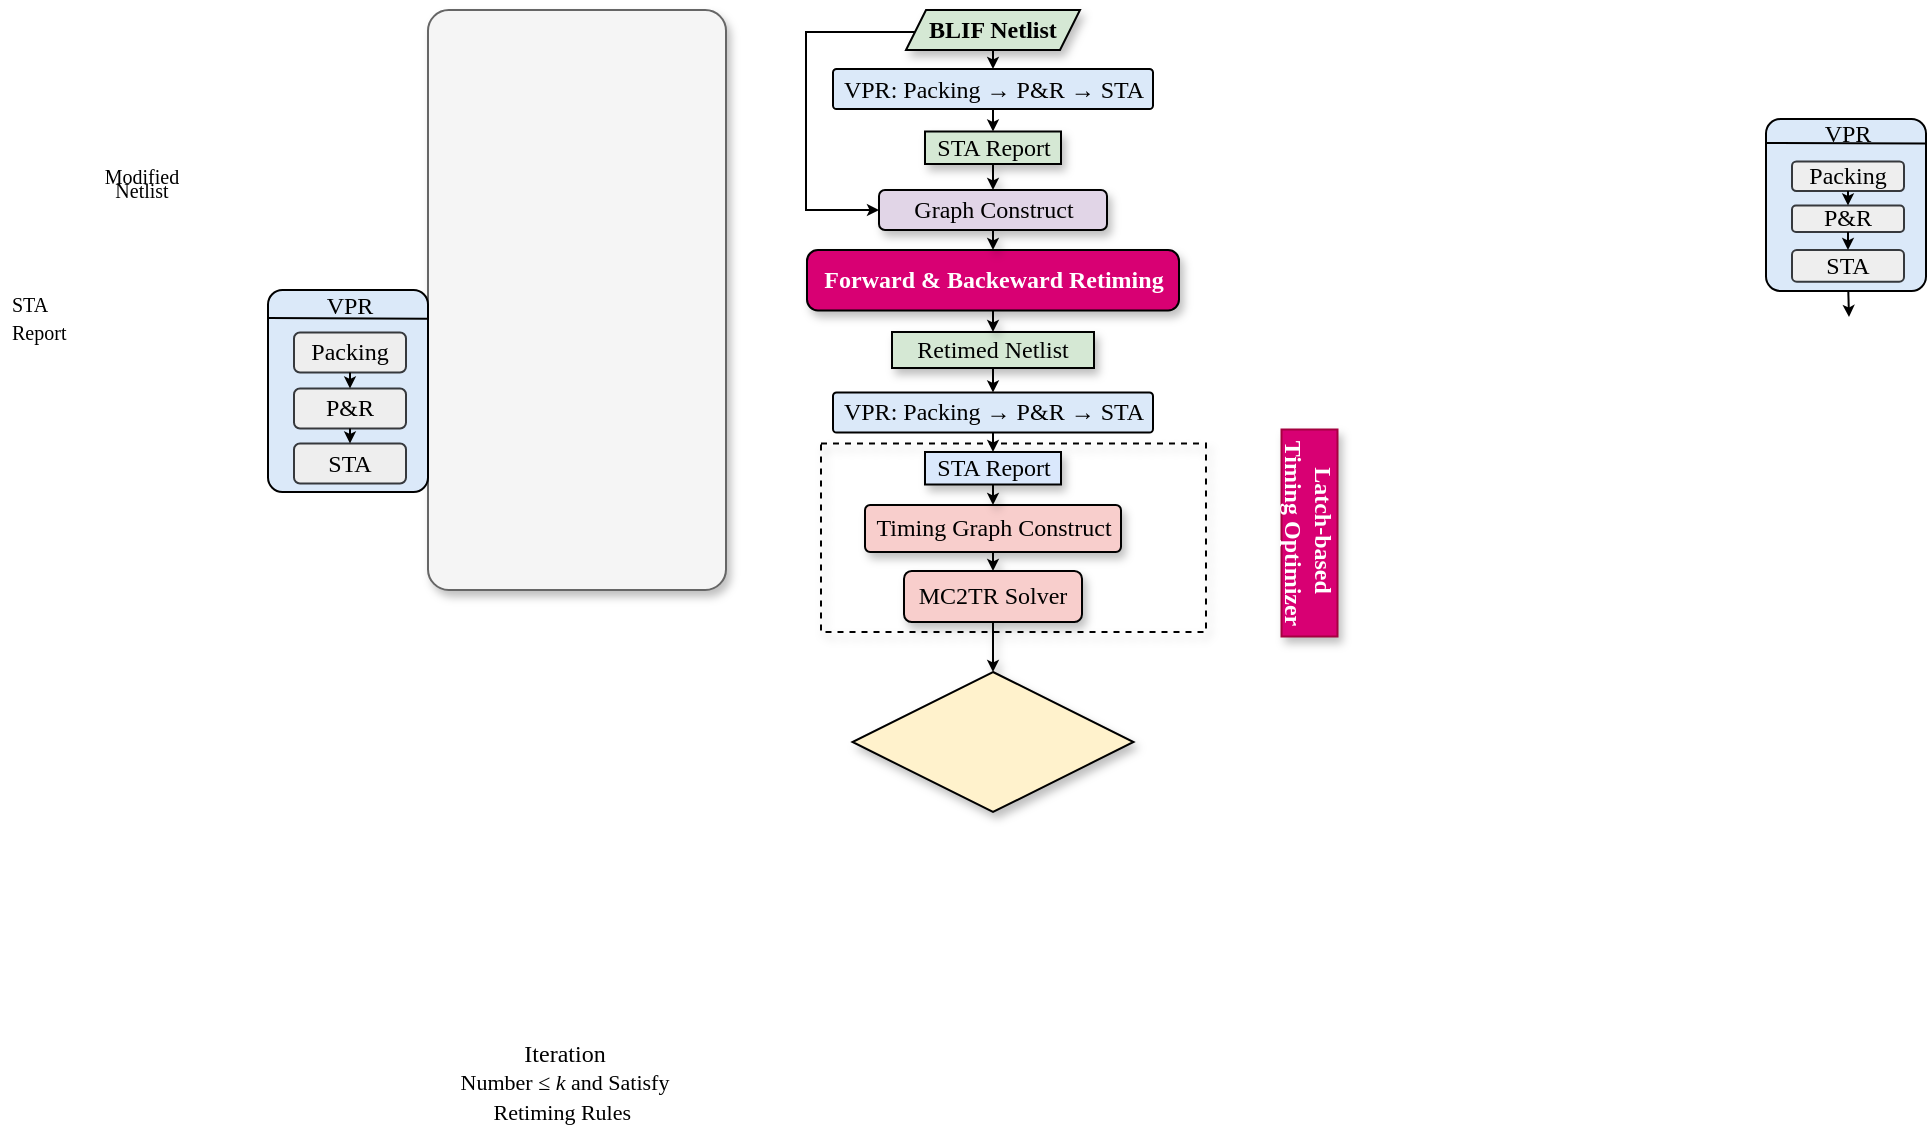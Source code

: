 <mxfile version="26.2.8">
  <diagram name="第 1 页" id="Y7R-OeQm8WGYuU0R5tl8">
    <mxGraphModel dx="1379" dy="1827" grid="1" gridSize="10" guides="1" tooltips="1" connect="1" arrows="1" fold="1" page="1" pageScale="1" pageWidth="1500" pageHeight="1000" math="0" shadow="0">
      <root>
        <mxCell id="0" />
        <mxCell id="1" parent="0" />
        <mxCell id="AegOCRpF5knvJNBnyZgM-1" value="" style="rounded=0;whiteSpace=wrap;html=1;fillColor=none;strokeWidth=1;fontFamily=Times New Roman;shadow=1;dashed=1;" vertex="1" parent="1">
          <mxGeometry x="517.5" y="205.75" width="192.5" height="94.25" as="geometry" />
        </mxCell>
        <mxCell id="AegOCRpF5knvJNBnyZgM-2" value="" style="rounded=0;orthogonalLoop=1;jettySize=auto;html=1;strokeWidth=1;fontFamily=Times New Roman;endSize=3;shadow=1;exitX=0.5;exitY=1;exitDx=0;exitDy=0;entryX=0.5;entryY=0;entryDx=0;entryDy=0;" edge="1" parent="1" target="AegOCRpF5knvJNBnyZgM-46" source="AegOCRpF5knvJNBnyZgM-7">
          <mxGeometry relative="1" as="geometry">
            <mxPoint x="612.5" y="446" as="sourcePoint" />
            <mxPoint x="602.711" y="319.24" as="targetPoint" />
          </mxGeometry>
        </mxCell>
        <mxCell id="AegOCRpF5knvJNBnyZgM-81" style="rounded=0;orthogonalLoop=1;jettySize=auto;html=1;entryX=0.5;entryY=0;entryDx=0;entryDy=0;endSize=3;" edge="1" parent="1" source="AegOCRpF5knvJNBnyZgM-3" target="AegOCRpF5knvJNBnyZgM-80">
          <mxGeometry relative="1" as="geometry" />
        </mxCell>
        <mxCell id="AegOCRpF5knvJNBnyZgM-83" style="edgeStyle=orthogonalEdgeStyle;rounded=0;orthogonalLoop=1;jettySize=auto;html=1;entryX=0;entryY=0.5;entryDx=0;entryDy=0;endSize=3;" edge="1" parent="1" source="AegOCRpF5knvJNBnyZgM-3" target="AegOCRpF5knvJNBnyZgM-22">
          <mxGeometry relative="1" as="geometry">
            <Array as="points">
              <mxPoint x="510" />
              <mxPoint x="510" y="89" />
            </Array>
          </mxGeometry>
        </mxCell>
        <mxCell id="AegOCRpF5knvJNBnyZgM-3" value="&lt;font&gt;&lt;b&gt;BLIF Netlist&lt;/b&gt;&lt;/font&gt;" style="shape=parallelogram;perimeter=parallelogramPerimeter;whiteSpace=wrap;html=1;fixedSize=1;fillColor=#d5e8d4;strokeColor=light-dark(#000000, #446e2c);strokeWidth=1;movable=1;resizable=1;rotatable=1;deletable=1;editable=1;locked=0;connectable=1;fontFamily=Times New Roman;shadow=1;size=10;" vertex="1" parent="1">
          <mxGeometry x="560" y="-11" width="87" height="20" as="geometry" />
        </mxCell>
        <mxCell id="AegOCRpF5knvJNBnyZgM-5" style="rounded=0;orthogonalLoop=1;jettySize=auto;html=1;entryX=0.5;entryY=0;entryDx=0;entryDy=0;strokeWidth=1;fontFamily=Times New Roman;endSize=3;shadow=1;exitX=0.5;exitY=1;exitDx=0;exitDy=0;" edge="1" parent="1" source="AegOCRpF5knvJNBnyZgM-6" target="AegOCRpF5knvJNBnyZgM-7">
          <mxGeometry relative="1" as="geometry" />
        </mxCell>
        <mxCell id="AegOCRpF5knvJNBnyZgM-6" value="&lt;span style=&quot;text-wrap-mode: nowrap;&quot;&gt;Timing Graph Construct&lt;/span&gt;" style="rounded=1;whiteSpace=wrap;html=1;fillColor=#f8cecc;strokeColor=#000000;strokeWidth=1;fontFamily=Times New Roman;shadow=1;arcSize=11;" vertex="1" parent="1">
          <mxGeometry x="539.5" y="236.5" width="128" height="23.5" as="geometry" />
        </mxCell>
        <mxCell id="AegOCRpF5knvJNBnyZgM-7" value="MC2TR Solver" style="rounded=1;whiteSpace=wrap;html=1;fillColor=#f8cecc;strokeColor=#000000;strokeWidth=1;fontFamily=Times New Roman;shadow=1;" vertex="1" parent="1">
          <mxGeometry x="559" y="269.5" width="89" height="25.5" as="geometry" />
        </mxCell>
        <mxCell id="AegOCRpF5knvJNBnyZgM-10" value="" style="rounded=1;whiteSpace=wrap;html=1;fillColor=#f5f5f5;strokeColor=#666666;strokeWidth=1;fontFamily=Times New Roman;fontColor=#333333;shadow=1;arcSize=7;" vertex="1" parent="1">
          <mxGeometry x="321" y="-11" width="149" height="290" as="geometry" />
        </mxCell>
        <mxCell id="AegOCRpF5knvJNBnyZgM-11" value="&lt;hr&gt;" style="rounded=1;whiteSpace=wrap;html=1;strokeWidth=1;movable=1;resizable=1;rotatable=1;deletable=1;editable=1;locked=0;connectable=1;fontFamily=Times New Roman;shadow=0;fillColor=#DBE9F9;arcSize=9;" vertex="1" parent="1">
          <mxGeometry x="241" y="129" width="80" height="101" as="geometry" />
        </mxCell>
        <mxCell id="AegOCRpF5knvJNBnyZgM-12" value="&lt;font&gt;STA Report&lt;/font&gt;" style="rounded=0;whiteSpace=wrap;html=1;fillColor=light-dark(#d5e8d4, #1d293b);strokeColor=#000000;movable=1;resizable=1;rotatable=1;deletable=1;editable=1;locked=0;connectable=1;strokeWidth=1;fontFamily=Times New Roman;shadow=1;" vertex="1" parent="1">
          <mxGeometry x="569.5" y="49.75" width="68" height="16.25" as="geometry" />
        </mxCell>
        <mxCell id="AegOCRpF5knvJNBnyZgM-14" value="" style="endArrow=classic;html=1;rounded=0;exitX=0.5;exitY=1;exitDx=0;exitDy=0;movable=1;resizable=1;rotatable=1;deletable=1;editable=1;locked=0;connectable=1;strokeWidth=1;fontFamily=Times New Roman;endSize=3;shadow=1;entryX=0.5;entryY=0;entryDx=0;entryDy=0;" edge="1" parent="1" target="AegOCRpF5knvJNBnyZgM-22" source="AegOCRpF5knvJNBnyZgM-12">
          <mxGeometry width="50" height="50" relative="1" as="geometry">
            <mxPoint x="604" y="87.5" as="sourcePoint" />
            <mxPoint x="604" y="120" as="targetPoint" />
          </mxGeometry>
        </mxCell>
        <mxCell id="AegOCRpF5knvJNBnyZgM-15" value="&lt;font&gt;&lt;b&gt;Forward &amp;amp; Backeward Retiming&lt;/b&gt;&lt;/font&gt;" style="rounded=1;whiteSpace=wrap;html=1;fillColor=#d80073;strokeColor=#000000;arcSize=18;movable=1;resizable=1;rotatable=1;deletable=1;editable=1;locked=0;connectable=1;strokeWidth=1;fontFamily=Times New Roman;fontColor=#ffffff;shadow=1;" vertex="1" parent="1">
          <mxGeometry x="510.5" y="109" width="186" height="30.25" as="geometry" />
        </mxCell>
        <mxCell id="AegOCRpF5knvJNBnyZgM-79" style="rounded=0;orthogonalLoop=1;jettySize=auto;html=1;entryX=0.5;entryY=0;entryDx=0;entryDy=0;endSize=3;" edge="1" parent="1" source="AegOCRpF5knvJNBnyZgM-16" target="AegOCRpF5knvJNBnyZgM-78">
          <mxGeometry relative="1" as="geometry" />
        </mxCell>
        <mxCell id="AegOCRpF5knvJNBnyZgM-16" value="&lt;font&gt;Retimed Netlist&lt;/font&gt;" style="rounded=0;whiteSpace=wrap;html=1;fillColor=light-dark(#d5e8d4, #1d293b);strokeColor=light-dark(#000000,#5C79A3);movable=1;resizable=1;rotatable=1;deletable=1;editable=1;locked=0;connectable=1;strokeWidth=1;fontFamily=Times New Roman;shadow=1;" vertex="1" parent="1">
          <mxGeometry x="553" y="150" width="101" height="18" as="geometry" />
        </mxCell>
        <mxCell id="AegOCRpF5knvJNBnyZgM-22" value="Graph Construct" style="rounded=1;whiteSpace=wrap;html=1;fillColor=#e1d5e7;strokeColor=#000000;fillStyle=auto;strokeWidth=1;fontFamily=Times New Roman;shadow=1;" vertex="1" parent="1">
          <mxGeometry x="546.5" y="79" width="114" height="20" as="geometry" />
        </mxCell>
        <mxCell id="AegOCRpF5knvJNBnyZgM-24" value="" style="endArrow=classic;html=1;rounded=0;exitX=0.5;exitY=1;exitDx=0;exitDy=0;movable=1;resizable=1;rotatable=1;deletable=1;editable=1;locked=0;connectable=1;strokeWidth=1;fontFamily=Times New Roman;endSize=3;entryX=0.5;entryY=0;entryDx=0;entryDy=0;shadow=1;" edge="1" parent="1" source="AegOCRpF5knvJNBnyZgM-22" target="AegOCRpF5knvJNBnyZgM-15">
          <mxGeometry width="50" height="50" relative="1" as="geometry">
            <mxPoint x="603.9" y="99" as="sourcePoint" />
            <mxPoint x="603.9" y="117" as="targetPoint" />
          </mxGeometry>
        </mxCell>
        <mxCell id="AegOCRpF5knvJNBnyZgM-25" value="&lt;span style=&quot;font-family: &amp;quot;Times New Roman&amp;quot;;&quot;&gt;VPR&lt;/span&gt;" style="text;html=1;align=center;verticalAlign=middle;whiteSpace=wrap;rounded=0;shadow=0;strokeWidth=1;" vertex="1" parent="1">
          <mxGeometry x="260" y="122" width="44" height="30" as="geometry" />
        </mxCell>
        <mxCell id="AegOCRpF5knvJNBnyZgM-26" value="Packing" style="rounded=1;whiteSpace=wrap;html=1;fillColor=#eeeeee;strokeWidth=1;fontFamily=Times New Roman;shadow=0;strokeColor=#36393d;" vertex="1" parent="1">
          <mxGeometry x="254" y="150.25" width="56" height="20" as="geometry" />
        </mxCell>
        <mxCell id="AegOCRpF5knvJNBnyZgM-27" value="P&amp;amp;R" style="rounded=1;whiteSpace=wrap;html=1;fillColor=#eeeeee;strokeWidth=1;fontFamily=Times New Roman;shadow=0;strokeColor=#36393d;" vertex="1" parent="1">
          <mxGeometry x="254" y="178.25" width="56" height="20" as="geometry" />
        </mxCell>
        <mxCell id="AegOCRpF5knvJNBnyZgM-28" value="STA" style="rounded=1;whiteSpace=wrap;html=1;fillColor=#eeeeee;strokeWidth=1;fontFamily=Times New Roman;shadow=0;strokeColor=#36393d;" vertex="1" parent="1">
          <mxGeometry x="254" y="205.75" width="56" height="20" as="geometry" />
        </mxCell>
        <mxCell id="AegOCRpF5knvJNBnyZgM-29" value="" style="endArrow=classic;html=1;rounded=0;movable=1;resizable=1;rotatable=1;deletable=1;editable=1;locked=0;connectable=1;strokeWidth=1;fontFamily=Times New Roman;endSize=3;entryX=0.5;entryY=0;entryDx=0;entryDy=0;shadow=0;exitX=0.5;exitY=1;exitDx=0;exitDy=0;" edge="1" parent="1" source="AegOCRpF5knvJNBnyZgM-26" target="AegOCRpF5knvJNBnyZgM-27">
          <mxGeometry width="50" height="50" relative="1" as="geometry">
            <mxPoint x="302" y="158.75" as="sourcePoint" />
            <mxPoint x="302.26" y="178.25" as="targetPoint" />
          </mxGeometry>
        </mxCell>
        <mxCell id="AegOCRpF5knvJNBnyZgM-30" value="" style="endArrow=classic;html=1;rounded=0;exitX=0.5;exitY=1;exitDx=0;exitDy=0;movable=1;resizable=1;rotatable=1;deletable=1;editable=1;locked=0;connectable=1;strokeWidth=1;fontFamily=Times New Roman;endSize=3;entryX=0.5;entryY=0;entryDx=0;entryDy=0;shadow=0;" edge="1" parent="1" source="AegOCRpF5knvJNBnyZgM-27" target="AegOCRpF5knvJNBnyZgM-28">
          <mxGeometry width="50" height="50" relative="1" as="geometry">
            <mxPoint x="282.26" y="197.25" as="sourcePoint" />
            <mxPoint x="282.26" y="215.25" as="targetPoint" />
          </mxGeometry>
        </mxCell>
        <mxCell id="AegOCRpF5knvJNBnyZgM-32" value="&lt;span style=&quot;color: rgb(0, 0, 0); font-family: &amp;quot;Times New Roman&amp;quot;; font-style: normal; font-variant-ligatures: normal; font-variant-caps: normal; font-weight: 400; letter-spacing: normal; orphans: 2; text-align: center; text-indent: 0px; text-transform: none; widows: 2; word-spacing: 0px; -webkit-text-stroke-width: 0px; white-space: normal; text-decoration-thickness: initial; text-decoration-style: initial; text-decoration-color: initial; float: none; display: inline !important;&quot;&gt;&lt;font style=&quot;font-size: 10px;&quot;&gt;STA Report&lt;/font&gt;&lt;/span&gt;" style="text;whiteSpace=wrap;html=1;shadow=1;strokeWidth=1;" vertex="1" parent="1">
          <mxGeometry x="111" y="122" width="49" height="40" as="geometry" />
        </mxCell>
        <mxCell id="AegOCRpF5knvJNBnyZgM-33" value="&lt;p style=&quot;line-height: 60%;&quot;&gt;&lt;span style=&quot;color: rgb(0, 0, 0); font-family: &amp;quot;Times New Roman&amp;quot;; font-style: normal; font-variant-ligatures: normal; font-variant-caps: normal; font-weight: 400; letter-spacing: normal; orphans: 2; text-indent: 0px; text-transform: none; widows: 2; word-spacing: 0px; -webkit-text-stroke-width: 0px; white-space: normal; text-decoration-thickness: initial; text-decoration-style: initial; text-decoration-color: initial; float: none; display: inline !important;&quot;&gt;&lt;font style=&quot;font-size: 10px;&quot;&gt;Modified Netlist&lt;/font&gt;&lt;/span&gt;&lt;/p&gt;" style="text;whiteSpace=wrap;html=1;align=center;shadow=1;strokeWidth=1;" vertex="1" parent="1">
          <mxGeometry x="160" y="49.75" width="36" height="31.5" as="geometry" />
        </mxCell>
        <mxCell id="AegOCRpF5knvJNBnyZgM-36" value="&lt;font&gt;&lt;b&gt;Latch-based&amp;nbsp;&lt;/b&gt;&lt;/font&gt;&lt;div&gt;&lt;b&gt;&lt;font&gt;Timing&amp;nbsp;&lt;/font&gt;&lt;span style=&quot;background-color: initial;&quot;&gt;Optimizer&lt;/span&gt;&lt;/b&gt;&lt;/div&gt;" style="rounded=0;whiteSpace=wrap;html=1;fillColor=#d80073;strokeColor=#A50040;arcSize=36;movable=1;resizable=1;rotatable=1;deletable=1;editable=1;locked=0;connectable=1;strokeWidth=1;fontFamily=Times New Roman;fontColor=#ffffff;shadow=1;rotation=90;" vertex="1" parent="1">
          <mxGeometry x="710" y="236.5" width="103.5" height="28" as="geometry" />
        </mxCell>
        <mxCell id="AegOCRpF5knvJNBnyZgM-37" style="rounded=0;orthogonalLoop=1;jettySize=auto;html=1;entryX=0.5;entryY=0;entryDx=0;entryDy=0;strokeWidth=1;startSize=3;endSize=3;shadow=1;exitX=0.5;exitY=1;exitDx=0;exitDy=0;" edge="1" parent="1" target="AegOCRpF5knvJNBnyZgM-6" source="AegOCRpF5knvJNBnyZgM-67">
          <mxGeometry relative="1" as="geometry">
            <mxPoint x="606.5" y="259" as="sourcePoint" />
          </mxGeometry>
        </mxCell>
        <mxCell id="AegOCRpF5knvJNBnyZgM-39" value="" style="endArrow=none;html=1;rounded=0;exitX=0.002;exitY=0.139;exitDx=0;exitDy=0;exitPerimeter=0;entryX=0.999;entryY=0.142;entryDx=0;entryDy=0;entryPerimeter=0;shadow=0;" edge="1" parent="1" source="AegOCRpF5knvJNBnyZgM-11" target="AegOCRpF5knvJNBnyZgM-11">
          <mxGeometry width="50" height="50" relative="1" as="geometry">
            <mxPoint x="237.499" y="142.004" as="sourcePoint" />
            <mxPoint x="340" y="146.5" as="targetPoint" />
          </mxGeometry>
        </mxCell>
        <mxCell id="AegOCRpF5knvJNBnyZgM-46" value="" style="rhombus;whiteSpace=wrap;html=1;fillColor=#fff2cc;strokeColor=#000000;movable=1;resizable=1;rotatable=1;deletable=1;editable=1;locked=0;connectable=1;strokeWidth=1;fontFamily=Times New Roman;shadow=1;" vertex="1" parent="1">
          <mxGeometry x="533.25" y="320" width="140.5" height="70" as="geometry" />
        </mxCell>
        <mxCell id="AegOCRpF5knvJNBnyZgM-47" value="&lt;font&gt;Iteration&lt;br style=&quot;border-color: var(--border-color); font-size: 11px;&quot;&gt;&lt;span style=&quot;font-size: 11px;&quot;&gt;Number ≤&amp;nbsp;&lt;/span&gt;&lt;i style=&quot;border-color: var(--border-color); font-size: 11px;&quot;&gt;k&amp;nbsp;&lt;/i&gt;&lt;span style=&quot;font-size: 11px;&quot;&gt;and Satisfy Retiming Rules&amp;nbsp;&lt;/span&gt;&lt;/font&gt;" style="text;html=1;strokeColor=none;fillColor=none;align=center;verticalAlign=middle;whiteSpace=wrap;rounded=0;fontFamily=Times New Roman;shadow=1;strokeWidth=1;" vertex="1" parent="1">
          <mxGeometry x="330" y="500" width="119" height="50" as="geometry" />
        </mxCell>
        <mxCell id="AegOCRpF5knvJNBnyZgM-66" value="" style="endArrow=classic;html=1;rounded=0;exitX=0.5;exitY=1;exitDx=0;exitDy=0;movable=1;resizable=1;rotatable=1;deletable=1;editable=1;locked=0;connectable=1;strokeWidth=1;fontFamily=Times New Roman;endSize=3;entryX=0.5;entryY=0;entryDx=0;entryDy=0;shadow=1;" edge="1" parent="1" source="AegOCRpF5knvJNBnyZgM-15" target="AegOCRpF5knvJNBnyZgM-16">
          <mxGeometry width="50" height="50" relative="1" as="geometry">
            <mxPoint x="614" y="109" as="sourcePoint" />
            <mxPoint x="614" y="121" as="targetPoint" />
          </mxGeometry>
        </mxCell>
        <mxCell id="AegOCRpF5knvJNBnyZgM-67" value="&lt;font&gt;STA Report&lt;/font&gt;" style="rounded=0;whiteSpace=wrap;html=1;fillColor=#dae8fc;strokeColor=#000000;movable=1;resizable=1;rotatable=1;deletable=1;editable=1;locked=0;connectable=1;strokeWidth=1;fontFamily=Times New Roman;shadow=1;" vertex="1" parent="1">
          <mxGeometry x="569.5" y="210" width="68" height="16.25" as="geometry" />
        </mxCell>
        <mxCell id="AegOCRpF5knvJNBnyZgM-69" style="rounded=0;orthogonalLoop=1;jettySize=auto;html=1;entryX=0.5;entryY=0;entryDx=0;entryDy=0;endArrow=classic;endFill=1;endSize=3;" edge="1" parent="1" source="AegOCRpF5knvJNBnyZgM-70">
          <mxGeometry relative="1" as="geometry">
            <mxPoint x="1031.5" y="142.5" as="targetPoint" />
          </mxGeometry>
        </mxCell>
        <mxCell id="AegOCRpF5knvJNBnyZgM-70" value="&lt;hr&gt;" style="rounded=1;whiteSpace=wrap;html=1;strokeWidth=1;movable=1;resizable=1;rotatable=1;deletable=1;editable=1;locked=0;connectable=1;fontFamily=Times New Roman;shadow=0;fillColor=#DBE9F9;arcSize=9;" vertex="1" parent="1">
          <mxGeometry x="990" y="43.5" width="80" height="86" as="geometry" />
        </mxCell>
        <mxCell id="AegOCRpF5knvJNBnyZgM-71" value="&lt;span style=&quot;font-family: &amp;quot;Times New Roman&amp;quot;;&quot;&gt;VPR&lt;/span&gt;" style="text;html=1;align=center;verticalAlign=middle;whiteSpace=wrap;rounded=0;shadow=0;strokeWidth=1;" vertex="1" parent="1">
          <mxGeometry x="1009" y="35.5" width="44" height="30" as="geometry" />
        </mxCell>
        <mxCell id="AegOCRpF5knvJNBnyZgM-72" value="Packing" style="rounded=1;whiteSpace=wrap;html=1;fillColor=#eeeeee;strokeWidth=1;fontFamily=Times New Roman;shadow=0;strokeColor=#36393d;" vertex="1" parent="1">
          <mxGeometry x="1003" y="64.75" width="56" height="14.75" as="geometry" />
        </mxCell>
        <mxCell id="AegOCRpF5knvJNBnyZgM-73" value="P&amp;amp;R" style="rounded=1;whiteSpace=wrap;html=1;fillColor=#eeeeee;strokeWidth=1;fontFamily=Times New Roman;shadow=0;strokeColor=#36393d;" vertex="1" parent="1">
          <mxGeometry x="1003" y="86.75" width="56" height="13.25" as="geometry" />
        </mxCell>
        <mxCell id="AegOCRpF5knvJNBnyZgM-74" value="STA" style="rounded=1;whiteSpace=wrap;html=1;fillColor=#eeeeee;strokeWidth=1;fontFamily=Times New Roman;shadow=0;strokeColor=#36393d;" vertex="1" parent="1">
          <mxGeometry x="1003" y="109" width="56" height="15.88" as="geometry" />
        </mxCell>
        <mxCell id="AegOCRpF5knvJNBnyZgM-75" value="" style="endArrow=classic;html=1;rounded=0;movable=1;resizable=1;rotatable=1;deletable=1;editable=1;locked=0;connectable=1;strokeWidth=1;fontFamily=Times New Roman;endSize=3;entryX=0.5;entryY=0;entryDx=0;entryDy=0;shadow=0;exitX=0.5;exitY=1;exitDx=0;exitDy=0;" edge="1" parent="1" source="AegOCRpF5knvJNBnyZgM-72" target="AegOCRpF5knvJNBnyZgM-73">
          <mxGeometry width="50" height="50" relative="1" as="geometry">
            <mxPoint x="1051" y="73.25" as="sourcePoint" />
            <mxPoint x="1051.26" y="92.75" as="targetPoint" />
          </mxGeometry>
        </mxCell>
        <mxCell id="AegOCRpF5knvJNBnyZgM-76" value="" style="endArrow=classic;html=1;rounded=0;exitX=0.5;exitY=1;exitDx=0;exitDy=0;movable=1;resizable=1;rotatable=1;deletable=1;editable=1;locked=0;connectable=1;strokeWidth=1;fontFamily=Times New Roman;endSize=3;entryX=0.5;entryY=0;entryDx=0;entryDy=0;shadow=0;" edge="1" parent="1" source="AegOCRpF5knvJNBnyZgM-73" target="AegOCRpF5knvJNBnyZgM-74">
          <mxGeometry width="50" height="50" relative="1" as="geometry">
            <mxPoint x="1031.26" y="111.75" as="sourcePoint" />
            <mxPoint x="1031.26" y="129.75" as="targetPoint" />
          </mxGeometry>
        </mxCell>
        <mxCell id="AegOCRpF5knvJNBnyZgM-77" value="" style="endArrow=none;html=1;rounded=0;exitX=0.002;exitY=0.139;exitDx=0;exitDy=0;exitPerimeter=0;entryX=0.999;entryY=0.142;entryDx=0;entryDy=0;entryPerimeter=0;shadow=0;" edge="1" parent="1" source="AegOCRpF5knvJNBnyZgM-70" target="AegOCRpF5knvJNBnyZgM-70">
          <mxGeometry width="50" height="50" relative="1" as="geometry">
            <mxPoint x="986.499" y="56.504" as="sourcePoint" />
            <mxPoint x="1089" y="61" as="targetPoint" />
          </mxGeometry>
        </mxCell>
        <mxCell id="AegOCRpF5knvJNBnyZgM-84" style="rounded=0;orthogonalLoop=1;jettySize=auto;html=1;entryX=0.5;entryY=0;entryDx=0;entryDy=0;endSize=3;" edge="1" parent="1" source="AegOCRpF5knvJNBnyZgM-78" target="AegOCRpF5knvJNBnyZgM-67">
          <mxGeometry relative="1" as="geometry" />
        </mxCell>
        <mxCell id="AegOCRpF5knvJNBnyZgM-78" value="VPR: Packing → P&amp;amp;R → STA" style="rounded=1;whiteSpace=wrap;html=1;strokeWidth=1;movable=1;resizable=1;rotatable=1;deletable=1;editable=1;locked=0;connectable=1;fontFamily=Times New Roman;shadow=0;fillColor=#DBE9F9;arcSize=9;" vertex="1" parent="1">
          <mxGeometry x="523.5" y="180.25" width="160" height="20" as="geometry" />
        </mxCell>
        <mxCell id="AegOCRpF5knvJNBnyZgM-82" style="rounded=0;orthogonalLoop=1;jettySize=auto;html=1;entryX=0.5;entryY=0;entryDx=0;entryDy=0;endSize=3;" edge="1" parent="1" source="AegOCRpF5knvJNBnyZgM-80" target="AegOCRpF5knvJNBnyZgM-12">
          <mxGeometry relative="1" as="geometry" />
        </mxCell>
        <mxCell id="AegOCRpF5knvJNBnyZgM-80" value="VPR: Packing → P&amp;amp;R → STA" style="rounded=1;whiteSpace=wrap;html=1;strokeWidth=1;movable=1;resizable=1;rotatable=1;deletable=1;editable=1;locked=0;connectable=1;fontFamily=Times New Roman;shadow=0;fillColor=#DBE9F9;arcSize=9;" vertex="1" parent="1">
          <mxGeometry x="523.5" y="18.5" width="160" height="20" as="geometry" />
        </mxCell>
      </root>
    </mxGraphModel>
  </diagram>
</mxfile>
